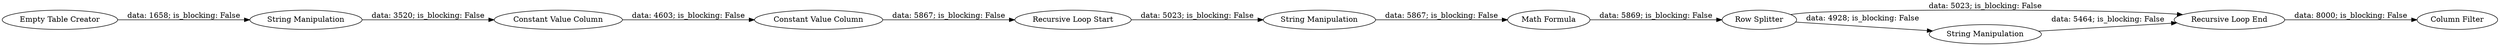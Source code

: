 digraph {
	"8645338238592805225_25" [label="Recursive Loop Start"]
	"8645338238592805225_4" [label="String Manipulation"]
	"8645338238592805225_18" [label="Constant Value Column"]
	"8645338238592805225_28" [label="String Manipulation"]
	"8645338238592805225_2" [label="Empty Table Creator"]
	"8645338238592805225_30" [label="Row Splitter"]
	"8645338238592805225_31" [label="Column Filter"]
	"8645338238592805225_26" [label="Recursive Loop End"]
	"8645338238592805225_27" [label="Constant Value Column"]
	"8645338238592805225_29" [label="Math Formula"]
	"8645338238592805225_22" [label="String Manipulation"]
	"8645338238592805225_18" -> "8645338238592805225_27" [label="data: 4603; is_blocking: False"]
	"8645338238592805225_26" -> "8645338238592805225_31" [label="data: 8000; is_blocking: False"]
	"8645338238592805225_25" -> "8645338238592805225_28" [label="data: 5023; is_blocking: False"]
	"8645338238592805225_30" -> "8645338238592805225_26" [label="data: 5023; is_blocking: False"]
	"8645338238592805225_30" -> "8645338238592805225_22" [label="data: 4928; is_blocking: False"]
	"8645338238592805225_27" -> "8645338238592805225_25" [label="data: 5867; is_blocking: False"]
	"8645338238592805225_4" -> "8645338238592805225_18" [label="data: 3520; is_blocking: False"]
	"8645338238592805225_2" -> "8645338238592805225_4" [label="data: 1658; is_blocking: False"]
	"8645338238592805225_28" -> "8645338238592805225_29" [label="data: 5867; is_blocking: False"]
	"8645338238592805225_29" -> "8645338238592805225_30" [label="data: 5869; is_blocking: False"]
	"8645338238592805225_22" -> "8645338238592805225_26" [label="data: 5464; is_blocking: False"]
	rankdir=LR
}
